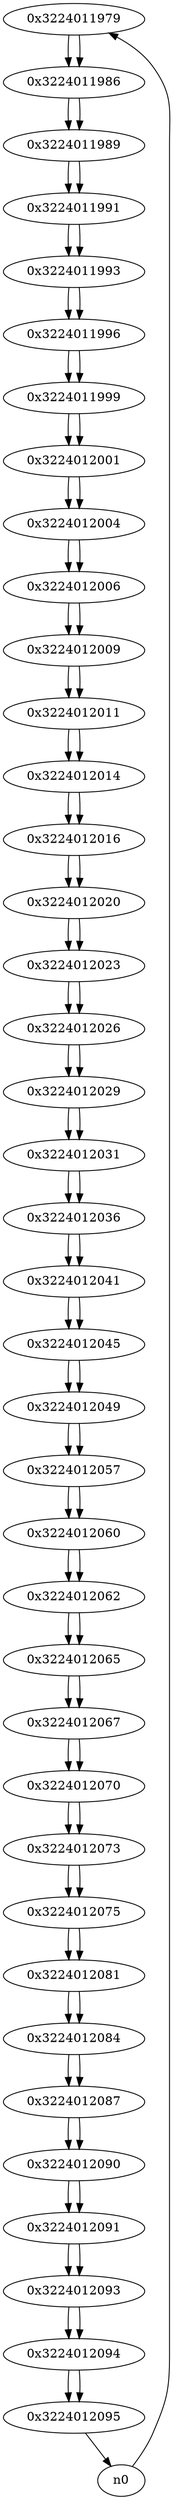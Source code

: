 digraph G{
/* nodes */
  n1 [label="0x3224011979"]
  n2 [label="0x3224011986"]
  n3 [label="0x3224011989"]
  n4 [label="0x3224011991"]
  n5 [label="0x3224011993"]
  n6 [label="0x3224011996"]
  n7 [label="0x3224011999"]
  n8 [label="0x3224012001"]
  n9 [label="0x3224012004"]
  n10 [label="0x3224012006"]
  n11 [label="0x3224012009"]
  n12 [label="0x3224012011"]
  n13 [label="0x3224012014"]
  n14 [label="0x3224012016"]
  n15 [label="0x3224012020"]
  n16 [label="0x3224012023"]
  n17 [label="0x3224012026"]
  n18 [label="0x3224012029"]
  n19 [label="0x3224012031"]
  n20 [label="0x3224012036"]
  n21 [label="0x3224012041"]
  n22 [label="0x3224012045"]
  n23 [label="0x3224012049"]
  n24 [label="0x3224012057"]
  n25 [label="0x3224012060"]
  n26 [label="0x3224012062"]
  n27 [label="0x3224012065"]
  n28 [label="0x3224012067"]
  n29 [label="0x3224012070"]
  n30 [label="0x3224012073"]
  n31 [label="0x3224012075"]
  n32 [label="0x3224012081"]
  n33 [label="0x3224012084"]
  n34 [label="0x3224012087"]
  n35 [label="0x3224012090"]
  n36 [label="0x3224012091"]
  n37 [label="0x3224012093"]
  n38 [label="0x3224012094"]
  n39 [label="0x3224012095"]
/* edges */
n1 -> n2;
n0 -> n1;
n2 -> n3;
n1 -> n2;
n3 -> n4;
n2 -> n3;
n4 -> n5;
n3 -> n4;
n5 -> n6;
n4 -> n5;
n6 -> n7;
n5 -> n6;
n7 -> n8;
n6 -> n7;
n8 -> n9;
n7 -> n8;
n9 -> n10;
n8 -> n9;
n10 -> n11;
n9 -> n10;
n11 -> n12;
n10 -> n11;
n12 -> n13;
n11 -> n12;
n13 -> n14;
n12 -> n13;
n14 -> n15;
n13 -> n14;
n15 -> n16;
n14 -> n15;
n16 -> n17;
n15 -> n16;
n17 -> n18;
n16 -> n17;
n18 -> n19;
n17 -> n18;
n19 -> n20;
n18 -> n19;
n20 -> n21;
n19 -> n20;
n21 -> n22;
n20 -> n21;
n22 -> n23;
n21 -> n22;
n23 -> n24;
n22 -> n23;
n24 -> n25;
n23 -> n24;
n25 -> n26;
n24 -> n25;
n26 -> n27;
n25 -> n26;
n27 -> n28;
n26 -> n27;
n28 -> n29;
n27 -> n28;
n29 -> n30;
n28 -> n29;
n30 -> n31;
n29 -> n30;
n31 -> n32;
n30 -> n31;
n32 -> n33;
n31 -> n32;
n33 -> n34;
n32 -> n33;
n34 -> n35;
n33 -> n34;
n35 -> n36;
n34 -> n35;
n36 -> n37;
n35 -> n36;
n37 -> n38;
n36 -> n37;
n38 -> n39;
n37 -> n38;
n39 -> n0;
n38 -> n39;
}
